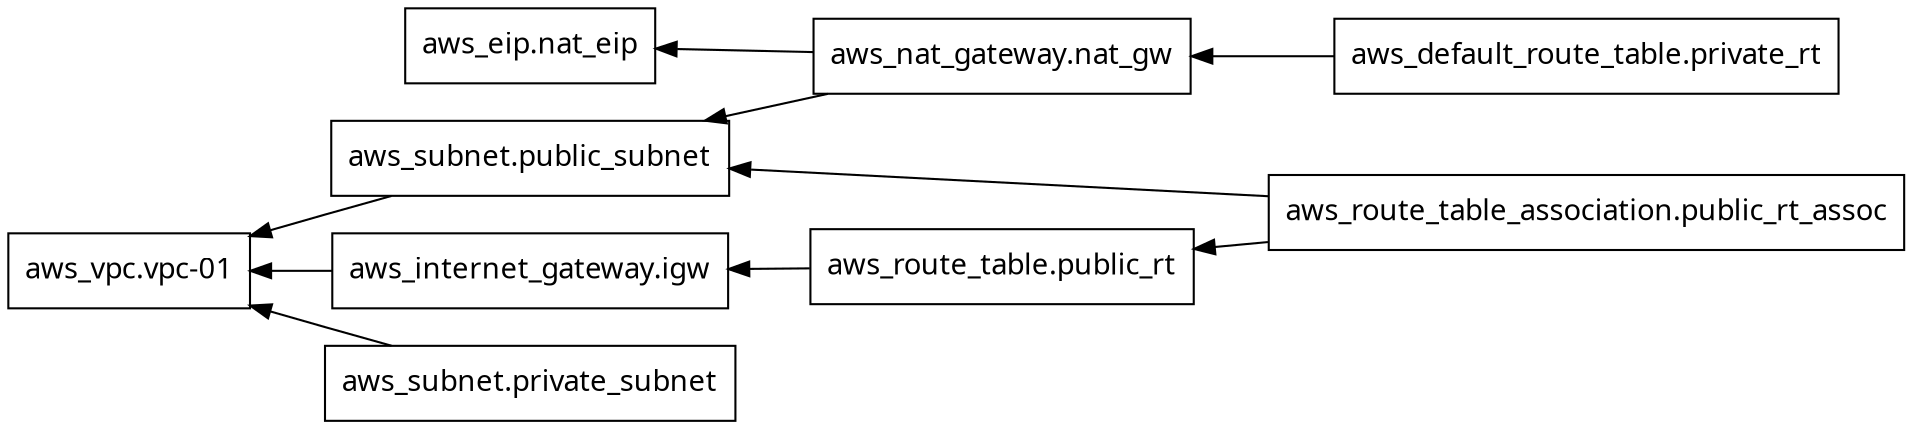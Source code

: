 digraph G {
  rankdir = "RL";
  node [shape = rect, fontname = "sans-serif"];
  "aws_default_route_table.private_rt" [label="aws_default_route_table.private_rt"];
  "aws_eip.nat_eip" [label="aws_eip.nat_eip"];
  "aws_internet_gateway.igw" [label="aws_internet_gateway.igw"];
  "aws_nat_gateway.nat_gw" [label="aws_nat_gateway.nat_gw"];
  "aws_route_table.public_rt" [label="aws_route_table.public_rt"];
  "aws_route_table_association.public_rt_assoc" [label="aws_route_table_association.public_rt_assoc"];
  "aws_subnet.private_subnet" [label="aws_subnet.private_subnet"];
  "aws_subnet.public_subnet" [label="aws_subnet.public_subnet"];
  "aws_vpc.vpc-01" [label="aws_vpc.vpc-01"];
  "aws_default_route_table.private_rt" -> "aws_nat_gateway.nat_gw";
  "aws_internet_gateway.igw" -> "aws_vpc.vpc-01";
  "aws_nat_gateway.nat_gw" -> "aws_eip.nat_eip";
  "aws_nat_gateway.nat_gw" -> "aws_subnet.public_subnet";
  "aws_route_table.public_rt" -> "aws_internet_gateway.igw";
  "aws_route_table_association.public_rt_assoc" -> "aws_route_table.public_rt";
  "aws_route_table_association.public_rt_assoc" -> "aws_subnet.public_subnet";
  "aws_subnet.private_subnet" -> "aws_vpc.vpc-01";
  "aws_subnet.public_subnet" -> "aws_vpc.vpc-01";
}
